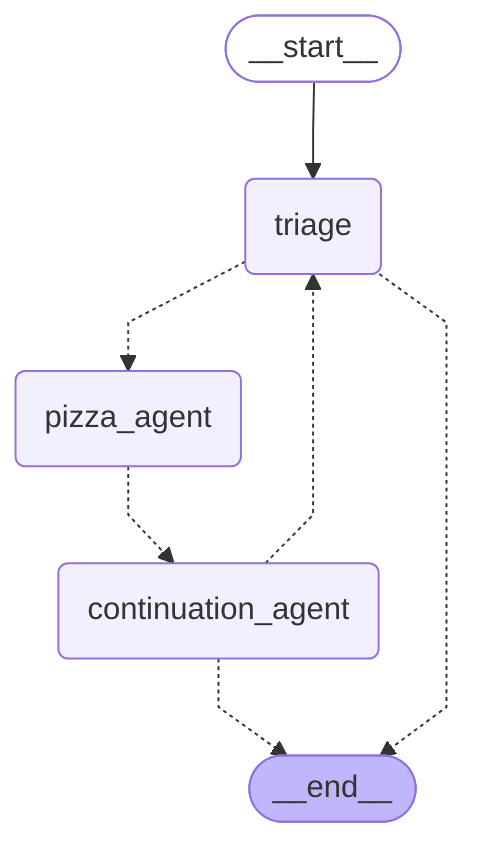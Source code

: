 ---
config:
  flowchart:
    curve: linear
---
graph TD;
	__start__([<p>__start__</p>]):::first
	triage(triage)
	pizza_agent(pizza_agent)
	continuation_agent(continuation_agent)
	__end__([<p>__end__</p>]):::last
	__start__ --> triage;
	continuation_agent -.-> __end__;
	continuation_agent -.-> triage;
	pizza_agent -.-> continuation_agent;
	triage -.-> __end__;
	triage -.-> pizza_agent;
	classDef default fill:#f2f0ff,line-height:1.2
	classDef first fill-opacity:0
	classDef last fill:#bfb6fc